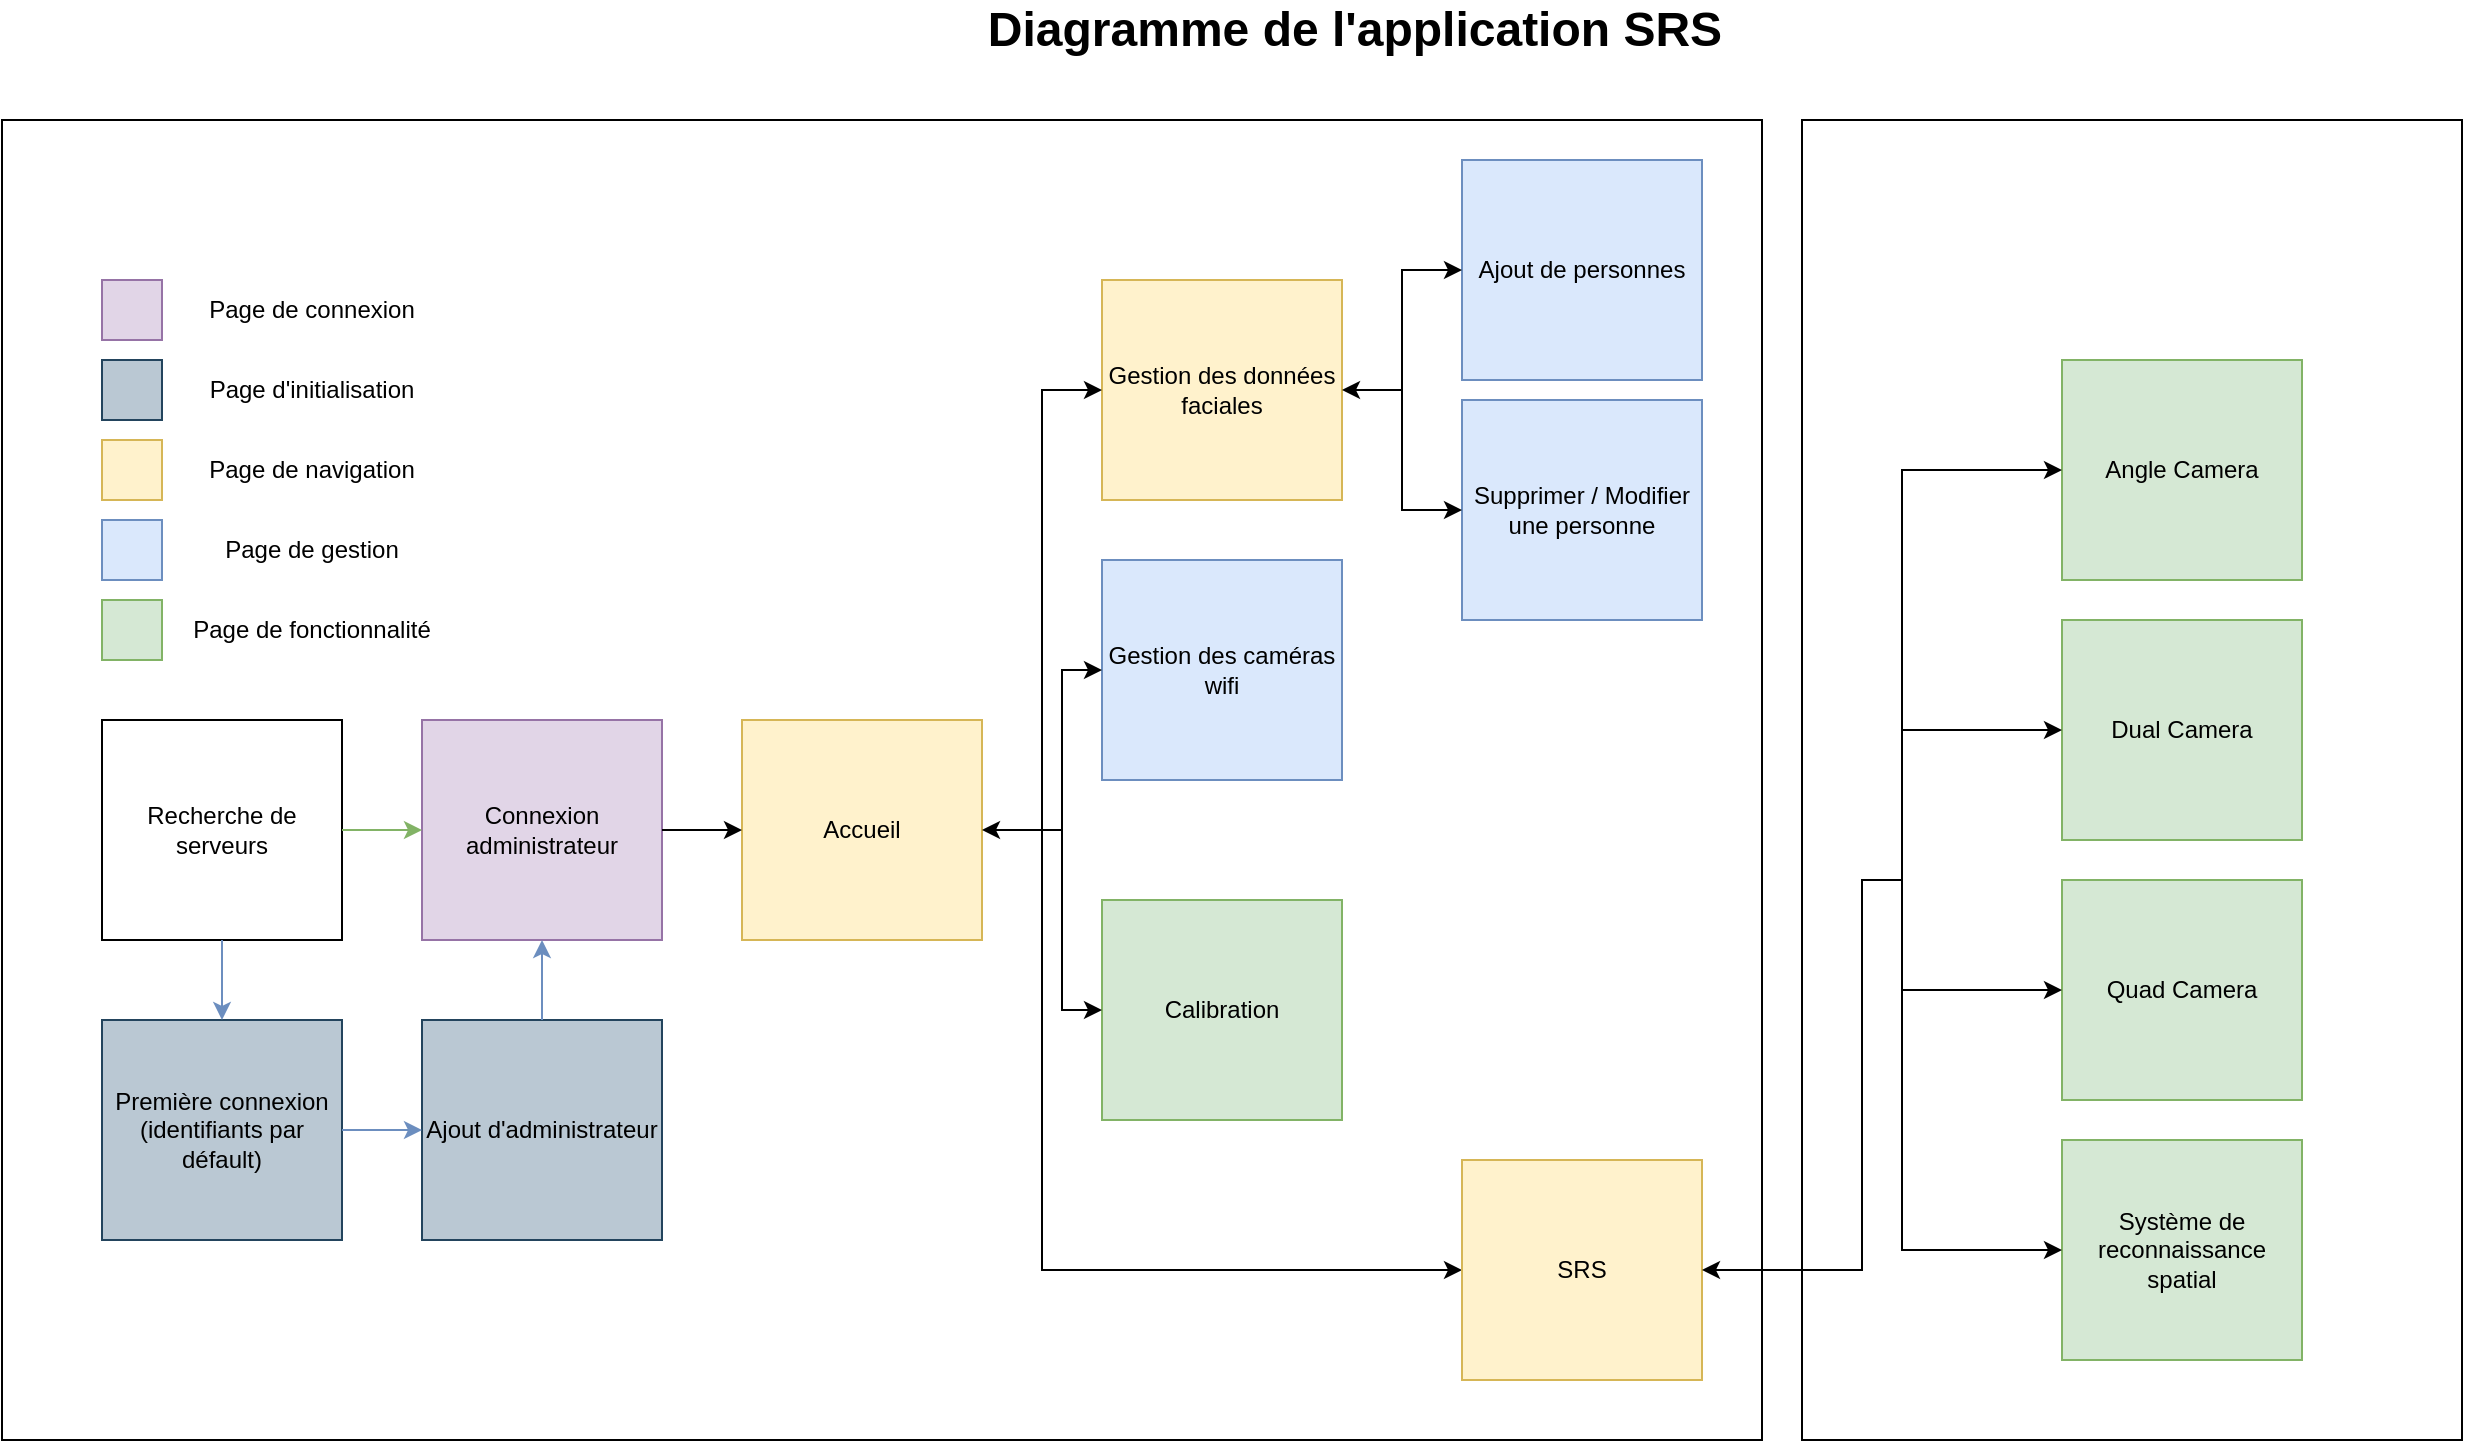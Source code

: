 <mxfile version="24.4.8" type="device">
  <diagram name="Page-1" id="TTnha_wiIijES_tm8uJM">
    <mxGraphModel dx="2487" dy="2693" grid="1" gridSize="10" guides="1" tooltips="1" connect="1" arrows="1" fold="1" page="1" pageScale="1" pageWidth="827" pageHeight="1169" math="0" shadow="0">
      <root>
        <mxCell id="0" />
        <mxCell id="1" parent="0" />
        <mxCell id="39poDwI2gY4N_MpUigsA-15" value="" style="rounded=0;whiteSpace=wrap;html=1;" vertex="1" parent="1">
          <mxGeometry x="1030" y="-60" width="330" height="660" as="geometry" />
        </mxCell>
        <mxCell id="39poDwI2gY4N_MpUigsA-13" value="" style="rounded=0;whiteSpace=wrap;html=1;" vertex="1" parent="1">
          <mxGeometry x="130" y="-60" width="880" height="660" as="geometry" />
        </mxCell>
        <mxCell id="X5SdkWbj8ufvq8w6EydC-1" value="Recherche de serveurs" style="rounded=0;whiteSpace=wrap;html=1;" parent="1" vertex="1">
          <mxGeometry x="180" y="240" width="120" height="110" as="geometry" />
        </mxCell>
        <mxCell id="X5SdkWbj8ufvq8w6EydC-2" value="Première connexion (identifiants par défault)" style="rounded=0;whiteSpace=wrap;html=1;fillColor=#bac8d3;strokeColor=#23445d;" parent="1" vertex="1">
          <mxGeometry x="180" y="390" width="120" height="110" as="geometry" />
        </mxCell>
        <mxCell id="X5SdkWbj8ufvq8w6EydC-3" value="" style="endArrow=classic;html=1;rounded=0;exitX=0.5;exitY=1;exitDx=0;exitDy=0;entryX=0.5;entryY=0;entryDx=0;entryDy=0;fillColor=#dae8fc;strokeColor=#6c8ebf;" parent="1" source="X5SdkWbj8ufvq8w6EydC-1" target="X5SdkWbj8ufvq8w6EydC-2" edge="1">
          <mxGeometry width="50" height="50" relative="1" as="geometry">
            <mxPoint x="160" y="430" as="sourcePoint" />
            <mxPoint x="210" y="380" as="targetPoint" />
          </mxGeometry>
        </mxCell>
        <mxCell id="X5SdkWbj8ufvq8w6EydC-4" value="Ajout d&#39;administrateur" style="rounded=0;whiteSpace=wrap;html=1;fillColor=#bac8d3;strokeColor=#23445d;" parent="1" vertex="1">
          <mxGeometry x="340" y="390" width="120" height="110" as="geometry" />
        </mxCell>
        <mxCell id="X5SdkWbj8ufvq8w6EydC-5" value="" style="endArrow=classic;html=1;rounded=0;exitX=1;exitY=0.5;exitDx=0;exitDy=0;entryX=0;entryY=0.5;entryDx=0;entryDy=0;fillColor=#dae8fc;strokeColor=#6c8ebf;" parent="1" source="X5SdkWbj8ufvq8w6EydC-2" target="X5SdkWbj8ufvq8w6EydC-4" edge="1">
          <mxGeometry width="50" height="50" relative="1" as="geometry">
            <mxPoint x="250" y="360" as="sourcePoint" />
            <mxPoint x="250" y="460" as="targetPoint" />
          </mxGeometry>
        </mxCell>
        <mxCell id="X5SdkWbj8ufvq8w6EydC-7" value="Connexion administrateur" style="rounded=0;whiteSpace=wrap;html=1;fillColor=#e1d5e7;strokeColor=#9673a6;" parent="1" vertex="1">
          <mxGeometry x="340" y="240" width="120" height="110" as="geometry" />
        </mxCell>
        <mxCell id="X5SdkWbj8ufvq8w6EydC-8" value="" style="endArrow=classic;html=1;rounded=0;entryX=0.5;entryY=1;entryDx=0;entryDy=0;exitX=0.5;exitY=0;exitDx=0;exitDy=0;fillColor=#dae8fc;strokeColor=#6c8ebf;" parent="1" source="X5SdkWbj8ufvq8w6EydC-4" target="X5SdkWbj8ufvq8w6EydC-7" edge="1">
          <mxGeometry width="50" height="50" relative="1" as="geometry">
            <mxPoint x="310" y="650" as="sourcePoint" />
            <mxPoint x="360" y="600" as="targetPoint" />
          </mxGeometry>
        </mxCell>
        <mxCell id="X5SdkWbj8ufvq8w6EydC-9" value="" style="endArrow=classic;html=1;rounded=0;entryX=0;entryY=0.5;entryDx=0;entryDy=0;exitX=1;exitY=0.5;exitDx=0;exitDy=0;fillColor=#d5e8d4;strokeColor=#82b366;" parent="1" source="X5SdkWbj8ufvq8w6EydC-1" target="X5SdkWbj8ufvq8w6EydC-7" edge="1">
          <mxGeometry width="50" height="50" relative="1" as="geometry">
            <mxPoint x="250" y="600" as="sourcePoint" />
            <mxPoint x="300" y="550" as="targetPoint" />
          </mxGeometry>
        </mxCell>
        <mxCell id="X5SdkWbj8ufvq8w6EydC-10" value="Accueil" style="rounded=0;whiteSpace=wrap;html=1;fillColor=#fff2cc;strokeColor=#d6b656;" parent="1" vertex="1">
          <mxGeometry x="500" y="240" width="120" height="110" as="geometry" />
        </mxCell>
        <mxCell id="X5SdkWbj8ufvq8w6EydC-11" value="" style="endArrow=classic;html=1;rounded=0;entryX=0;entryY=0.5;entryDx=0;entryDy=0;exitX=1;exitY=0.5;exitDx=0;exitDy=0;" parent="1" source="X5SdkWbj8ufvq8w6EydC-7" target="X5SdkWbj8ufvq8w6EydC-10" edge="1">
          <mxGeometry width="50" height="50" relative="1" as="geometry">
            <mxPoint x="500" y="490" as="sourcePoint" />
            <mxPoint x="550" y="440" as="targetPoint" />
          </mxGeometry>
        </mxCell>
        <mxCell id="X5SdkWbj8ufvq8w6EydC-12" value="Gestion des données faciales" style="rounded=0;whiteSpace=wrap;html=1;fillColor=#fff2cc;strokeColor=#d6b656;" parent="1" vertex="1">
          <mxGeometry x="680" y="20" width="120" height="110" as="geometry" />
        </mxCell>
        <mxCell id="X5SdkWbj8ufvq8w6EydC-13" value="Ajout de personnes" style="rounded=0;whiteSpace=wrap;html=1;fillColor=#dae8fc;strokeColor=#6c8ebf;" parent="1" vertex="1">
          <mxGeometry x="860" y="-40" width="120" height="110" as="geometry" />
        </mxCell>
        <mxCell id="X5SdkWbj8ufvq8w6EydC-14" value="Supprimer / Modifier une personne" style="rounded=0;whiteSpace=wrap;html=1;fillColor=#dae8fc;strokeColor=#6c8ebf;" parent="1" vertex="1">
          <mxGeometry x="860" y="80" width="120" height="110" as="geometry" />
        </mxCell>
        <mxCell id="X5SdkWbj8ufvq8w6EydC-16" value="" style="endArrow=classic;startArrow=classic;html=1;rounded=0;entryX=0;entryY=0.5;entryDx=0;entryDy=0;exitX=1;exitY=0.5;exitDx=0;exitDy=0;" parent="1" source="X5SdkWbj8ufvq8w6EydC-12" target="X5SdkWbj8ufvq8w6EydC-14" edge="1">
          <mxGeometry width="50" height="50" relative="1" as="geometry">
            <mxPoint x="660" y="290" as="sourcePoint" />
            <mxPoint x="710" y="240" as="targetPoint" />
            <Array as="points">
              <mxPoint x="830" y="75" />
              <mxPoint x="830" y="135" />
            </Array>
          </mxGeometry>
        </mxCell>
        <mxCell id="X5SdkWbj8ufvq8w6EydC-17" value="" style="endArrow=classic;html=1;rounded=0;entryX=0;entryY=0.5;entryDx=0;entryDy=0;" parent="1" target="X5SdkWbj8ufvq8w6EydC-13" edge="1">
          <mxGeometry width="50" height="50" relative="1" as="geometry">
            <mxPoint x="830" y="80" as="sourcePoint" />
            <mxPoint x="810" y="70" as="targetPoint" />
            <Array as="points">
              <mxPoint x="830" y="15" />
            </Array>
          </mxGeometry>
        </mxCell>
        <mxCell id="X5SdkWbj8ufvq8w6EydC-18" value="" style="endArrow=classic;startArrow=classic;html=1;rounded=0;entryX=0;entryY=0.5;entryDx=0;entryDy=0;exitX=1;exitY=0.5;exitDx=0;exitDy=0;" parent="1" source="X5SdkWbj8ufvq8w6EydC-10" target="X5SdkWbj8ufvq8w6EydC-12" edge="1">
          <mxGeometry width="50" height="50" relative="1" as="geometry">
            <mxPoint x="620" y="290" as="sourcePoint" />
            <mxPoint x="670" y="240" as="targetPoint" />
            <Array as="points">
              <mxPoint x="650" y="295" />
              <mxPoint x="650" y="75" />
            </Array>
          </mxGeometry>
        </mxCell>
        <mxCell id="X5SdkWbj8ufvq8w6EydC-19" value="Gestion des caméras wifi" style="rounded=0;whiteSpace=wrap;html=1;fillColor=#dae8fc;strokeColor=#6c8ebf;" parent="1" vertex="1">
          <mxGeometry x="680" y="160" width="120" height="110" as="geometry" />
        </mxCell>
        <mxCell id="X5SdkWbj8ufvq8w6EydC-20" value="" style="endArrow=classic;html=1;rounded=0;entryX=0;entryY=0.5;entryDx=0;entryDy=0;" parent="1" target="X5SdkWbj8ufvq8w6EydC-19" edge="1">
          <mxGeometry width="50" height="50" relative="1" as="geometry">
            <mxPoint x="650" y="295" as="sourcePoint" />
            <mxPoint x="640" y="370" as="targetPoint" />
            <Array as="points">
              <mxPoint x="660" y="295" />
              <mxPoint x="660" y="215" />
            </Array>
          </mxGeometry>
        </mxCell>
        <mxCell id="X5SdkWbj8ufvq8w6EydC-21" value="" style="endArrow=classic;html=1;rounded=0;entryX=0;entryY=0.5;entryDx=0;entryDy=0;" parent="1" target="39poDwI2gY4N_MpUigsA-1" edge="1">
          <mxGeometry width="50" height="50" relative="1" as="geometry">
            <mxPoint x="650" y="290" as="sourcePoint" />
            <mxPoint x="680" y="525" as="targetPoint" />
            <Array as="points">
              <mxPoint x="650" y="515" />
            </Array>
          </mxGeometry>
        </mxCell>
        <mxCell id="X5SdkWbj8ufvq8w6EydC-22" value="Calibration" style="rounded=0;whiteSpace=wrap;html=1;fillColor=#d5e8d4;strokeColor=#82b366;" parent="1" vertex="1">
          <mxGeometry x="680" y="330" width="120" height="110" as="geometry" />
        </mxCell>
        <mxCell id="X5SdkWbj8ufvq8w6EydC-23" value="" style="endArrow=classic;html=1;rounded=0;entryX=0;entryY=0.5;entryDx=0;entryDy=0;" parent="1" target="X5SdkWbj8ufvq8w6EydC-22" edge="1">
          <mxGeometry width="50" height="50" relative="1" as="geometry">
            <mxPoint x="660" y="290" as="sourcePoint" />
            <mxPoint x="730" y="510" as="targetPoint" />
            <Array as="points">
              <mxPoint x="660" y="385" />
            </Array>
          </mxGeometry>
        </mxCell>
        <mxCell id="X5SdkWbj8ufvq8w6EydC-25" value="&lt;font style=&quot;font-size: 24px;&quot;&gt;&lt;b&gt;Diagramme de l&#39;application SRS&lt;/b&gt;&lt;/font&gt;" style="text;html=1;align=center;verticalAlign=middle;whiteSpace=wrap;rounded=0;" parent="1" vertex="1">
          <mxGeometry x="570" y="-120" width="473" height="30" as="geometry" />
        </mxCell>
        <mxCell id="X5SdkWbj8ufvq8w6EydC-27" value="" style="whiteSpace=wrap;html=1;aspect=fixed;fillColor=#e1d5e7;strokeColor=#9673a6;" parent="1" vertex="1">
          <mxGeometry x="180" y="20" width="30" height="30" as="geometry" />
        </mxCell>
        <mxCell id="X5SdkWbj8ufvq8w6EydC-28" value="" style="whiteSpace=wrap;html=1;aspect=fixed;fillColor=#bac8d3;strokeColor=#23445d;" parent="1" vertex="1">
          <mxGeometry x="180" y="60" width="30" height="30" as="geometry" />
        </mxCell>
        <mxCell id="X5SdkWbj8ufvq8w6EydC-29" value="" style="whiteSpace=wrap;html=1;aspect=fixed;fillColor=#fff2cc;strokeColor=#d6b656;" parent="1" vertex="1">
          <mxGeometry x="180" y="100" width="30" height="30" as="geometry" />
        </mxCell>
        <mxCell id="X5SdkWbj8ufvq8w6EydC-30" value="" style="whiteSpace=wrap;html=1;aspect=fixed;fillColor=#dae8fc;strokeColor=#6c8ebf;" parent="1" vertex="1">
          <mxGeometry x="180" y="140" width="30" height="30" as="geometry" />
        </mxCell>
        <mxCell id="X5SdkWbj8ufvq8w6EydC-31" value="" style="whiteSpace=wrap;html=1;aspect=fixed;fillColor=#d5e8d4;strokeColor=#82b366;" parent="1" vertex="1">
          <mxGeometry x="180" y="180" width="30" height="30" as="geometry" />
        </mxCell>
        <mxCell id="X5SdkWbj8ufvq8w6EydC-32" value="Page de connexion" style="text;html=1;align=center;verticalAlign=middle;whiteSpace=wrap;rounded=0;" parent="1" vertex="1">
          <mxGeometry x="210" y="20" width="150" height="30" as="geometry" />
        </mxCell>
        <mxCell id="X5SdkWbj8ufvq8w6EydC-33" value="Page d&#39;initialisation" style="text;html=1;align=center;verticalAlign=middle;whiteSpace=wrap;rounded=0;" parent="1" vertex="1">
          <mxGeometry x="210" y="60" width="150" height="30" as="geometry" />
        </mxCell>
        <mxCell id="X5SdkWbj8ufvq8w6EydC-34" value="Page de navigation" style="text;html=1;align=center;verticalAlign=middle;whiteSpace=wrap;rounded=0;" parent="1" vertex="1">
          <mxGeometry x="210" y="100" width="150" height="30" as="geometry" />
        </mxCell>
        <mxCell id="X5SdkWbj8ufvq8w6EydC-35" value="Page de gestion" style="text;html=1;align=center;verticalAlign=middle;whiteSpace=wrap;rounded=0;" parent="1" vertex="1">
          <mxGeometry x="210" y="140" width="150" height="30" as="geometry" />
        </mxCell>
        <mxCell id="X5SdkWbj8ufvq8w6EydC-36" value="Page de fonctionnalité" style="text;html=1;align=center;verticalAlign=middle;whiteSpace=wrap;rounded=0;" parent="1" vertex="1">
          <mxGeometry x="210" y="180" width="150" height="30" as="geometry" />
        </mxCell>
        <mxCell id="39poDwI2gY4N_MpUigsA-1" value="SRS" style="rounded=0;whiteSpace=wrap;html=1;fillColor=#fff2cc;strokeColor=#d6b656;" vertex="1" parent="1">
          <mxGeometry x="860" y="460" width="120" height="110" as="geometry" />
        </mxCell>
        <mxCell id="39poDwI2gY4N_MpUigsA-5" value="Angle Camera" style="rounded=0;whiteSpace=wrap;html=1;fillColor=#d5e8d4;strokeColor=#82b366;" vertex="1" parent="1">
          <mxGeometry x="1160" y="60" width="120" height="110" as="geometry" />
        </mxCell>
        <mxCell id="39poDwI2gY4N_MpUigsA-6" value="Dual Camera" style="rounded=0;whiteSpace=wrap;html=1;fillColor=#d5e8d4;strokeColor=#82b366;" vertex="1" parent="1">
          <mxGeometry x="1160" y="190" width="120" height="110" as="geometry" />
        </mxCell>
        <mxCell id="39poDwI2gY4N_MpUigsA-7" value="Quad Camera" style="rounded=0;whiteSpace=wrap;html=1;fillColor=#d5e8d4;strokeColor=#82b366;" vertex="1" parent="1">
          <mxGeometry x="1160" y="320" width="120" height="110" as="geometry" />
        </mxCell>
        <mxCell id="39poDwI2gY4N_MpUigsA-8" value="Système de reconnaissance spatial" style="rounded=0;whiteSpace=wrap;html=1;fillColor=#d5e8d4;strokeColor=#82b366;" vertex="1" parent="1">
          <mxGeometry x="1160" y="450" width="120" height="110" as="geometry" />
        </mxCell>
        <mxCell id="39poDwI2gY4N_MpUigsA-9" value="" style="endArrow=classic;startArrow=classic;html=1;rounded=0;entryX=0;entryY=0.5;entryDx=0;entryDy=0;exitX=1;exitY=0.5;exitDx=0;exitDy=0;" edge="1" parent="1" source="39poDwI2gY4N_MpUigsA-1" target="39poDwI2gY4N_MpUigsA-5">
          <mxGeometry width="50" height="50" relative="1" as="geometry">
            <mxPoint x="1000" y="510" as="sourcePoint" />
            <mxPoint x="1050" y="460" as="targetPoint" />
            <Array as="points">
              <mxPoint x="1060" y="515" />
              <mxPoint x="1060" y="320" />
              <mxPoint x="1080" y="320" />
              <mxPoint x="1080" y="115" />
            </Array>
          </mxGeometry>
        </mxCell>
        <mxCell id="39poDwI2gY4N_MpUigsA-10" value="" style="endArrow=classic;html=1;rounded=0;entryX=0;entryY=0.5;entryDx=0;entryDy=0;" edge="1" parent="1" target="39poDwI2gY4N_MpUigsA-6">
          <mxGeometry width="50" height="50" relative="1" as="geometry">
            <mxPoint x="1080" y="245" as="sourcePoint" />
            <mxPoint x="1140" y="315" as="targetPoint" />
          </mxGeometry>
        </mxCell>
        <mxCell id="39poDwI2gY4N_MpUigsA-11" value="" style="endArrow=classic;html=1;rounded=0;entryX=0;entryY=0.5;entryDx=0;entryDy=0;" edge="1" parent="1" target="39poDwI2gY4N_MpUigsA-8">
          <mxGeometry width="50" height="50" relative="1" as="geometry">
            <mxPoint x="1080" y="295" as="sourcePoint" />
            <mxPoint x="990" y="525" as="targetPoint" />
            <Array as="points">
              <mxPoint x="1080" y="505" />
            </Array>
          </mxGeometry>
        </mxCell>
        <mxCell id="39poDwI2gY4N_MpUigsA-12" value="" style="endArrow=classic;html=1;rounded=0;entryX=0;entryY=0.5;entryDx=0;entryDy=0;" edge="1" parent="1" target="39poDwI2gY4N_MpUigsA-7">
          <mxGeometry width="50" height="50" relative="1" as="geometry">
            <mxPoint x="1080" y="375" as="sourcePoint" />
            <mxPoint x="1050" y="415" as="targetPoint" />
          </mxGeometry>
        </mxCell>
        <mxCell id="39poDwI2gY4N_MpUigsA-18" value="" style="shape=image;verticalLabelPosition=bottom;labelBackgroundColor=default;verticalAlign=top;aspect=fixed;imageAspect=0;image=https://upload.wikimedia.org/wikipedia/commons/thumb/5/53/OpenCV_Logo_with_text.png/487px-OpenCV_Logo_with_text.png;" vertex="1" parent="1">
          <mxGeometry x="1170" y="-50" width="57" height="70.23" as="geometry" />
        </mxCell>
        <mxCell id="39poDwI2gY4N_MpUigsA-19" value="" style="shape=image;verticalLabelPosition=bottom;labelBackgroundColor=default;verticalAlign=top;aspect=fixed;imageAspect=0;image=https://miro.medium.com/v2/resize:fit:785/1*NfDLXFFLp79soRwo7nPifQ.png;" vertex="1" parent="1">
          <mxGeometry x="507.5" y="-47.53" width="125" height="65.29" as="geometry" />
        </mxCell>
      </root>
    </mxGraphModel>
  </diagram>
</mxfile>
